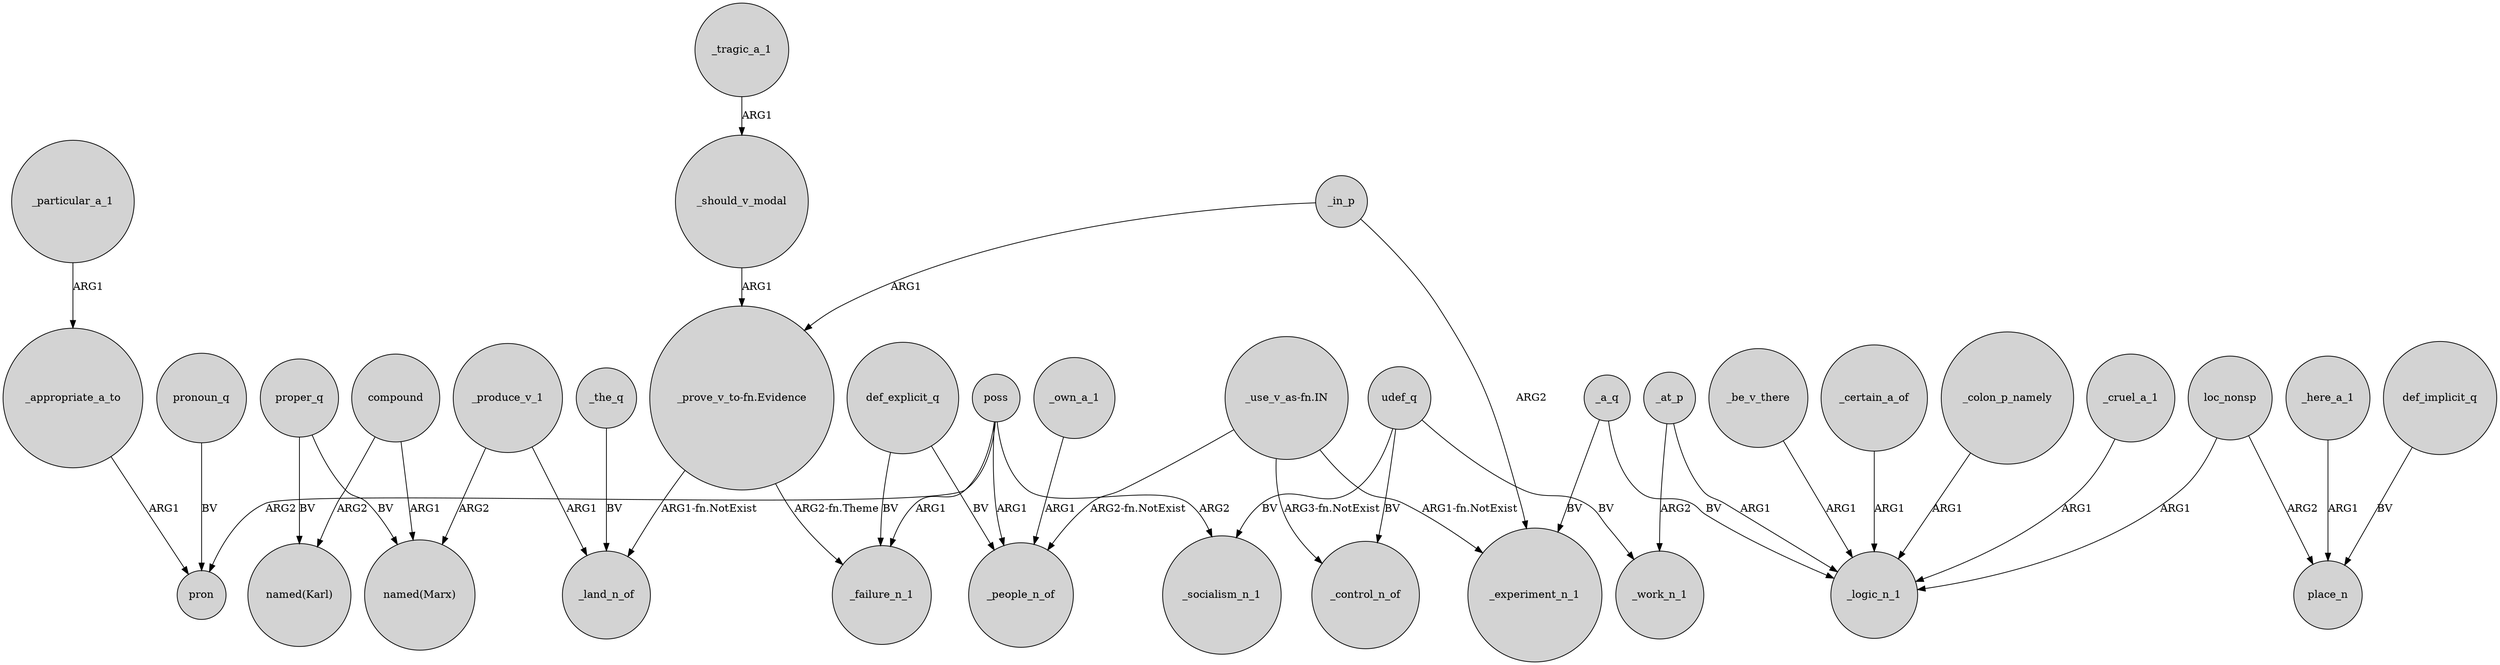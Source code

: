digraph {
	node [shape=circle style=filled]
	_own_a_1 -> _people_n_of [label=ARG1]
	_here_a_1 -> place_n [label=ARG1]
	_colon_p_namely -> _logic_n_1 [label=ARG1]
	_a_q -> _experiment_n_1 [label=BV]
	poss -> pron [label=ARG2]
	_at_p -> _work_n_1 [label=ARG2]
	_certain_a_of -> _logic_n_1 [label=ARG1]
	_appropriate_a_to -> pron [label=ARG1]
	"_prove_v_to-fn.Evidence" -> _failure_n_1 [label="ARG2-fn.Theme"]
	udef_q -> _control_n_of [label=BV]
	_produce_v_1 -> _land_n_of [label=ARG1]
	udef_q -> _socialism_n_1 [label=BV]
	def_implicit_q -> place_n [label=BV]
	def_explicit_q -> _failure_n_1 [label=BV]
	compound -> "named(Marx)" [label=ARG1]
	poss -> _people_n_of [label=ARG1]
	_tragic_a_1 -> _should_v_modal [label=ARG1]
	proper_q -> "named(Marx)" [label=BV]
	"_use_v_as-fn.IN" -> _people_n_of [label="ARG2-fn.NotExist"]
	"_use_v_as-fn.IN" -> _control_n_of [label="ARG3-fn.NotExist"]
	poss -> _socialism_n_1 [label=ARG2]
	_the_q -> _land_n_of [label=BV]
	pronoun_q -> pron [label=BV]
	compound -> "named(Karl)" [label=ARG2]
	_a_q -> _logic_n_1 [label=BV]
	"_prove_v_to-fn.Evidence" -> _land_n_of [label="ARG1-fn.NotExist"]
	proper_q -> "named(Karl)" [label=BV]
	_should_v_modal -> "_prove_v_to-fn.Evidence" [label=ARG1]
	_at_p -> _logic_n_1 [label=ARG1]
	_produce_v_1 -> "named(Marx)" [label=ARG2]
	_in_p -> _experiment_n_1 [label=ARG2]
	loc_nonsp -> place_n [label=ARG2]
	_cruel_a_1 -> _logic_n_1 [label=ARG1]
	loc_nonsp -> _logic_n_1 [label=ARG1]
	_in_p -> "_prove_v_to-fn.Evidence" [label=ARG1]
	"_use_v_as-fn.IN" -> _experiment_n_1 [label="ARG1-fn.NotExist"]
	poss -> _failure_n_1 [label=ARG1]
	def_explicit_q -> _people_n_of [label=BV]
	_particular_a_1 -> _appropriate_a_to [label=ARG1]
	_be_v_there -> _logic_n_1 [label=ARG1]
	udef_q -> _work_n_1 [label=BV]
}
